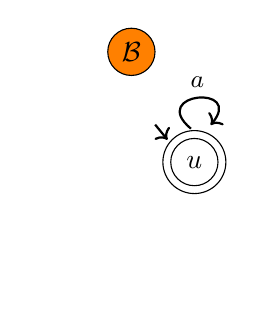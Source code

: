 \begin{tikzpicture}
[
  scale=0.4
]

\node (start) at(-1,1) {};
\draw (2,8.5)[fill=orange] circle (0.75);
\draw (2,8.5) node {$\mathcal{B}$};

\draw (4,5) circle (1);
\draw (4,5) circle (0.75);
\draw (4,5) node {$u$};

\node (s) at (2.5,6.5) {};
\node (sx) at (3.4,5.4) {};

\node (x) at (4.2,5.8) {};
\node (x1) at (4.4,4.3) {};

\path[->,thick,every node/.style={font=\sffamily\small}]
  (x) edge [out=140, in=50, loop] node[above] {$a$} (x)

  (s) edge (sx);
\end{tikzpicture}
